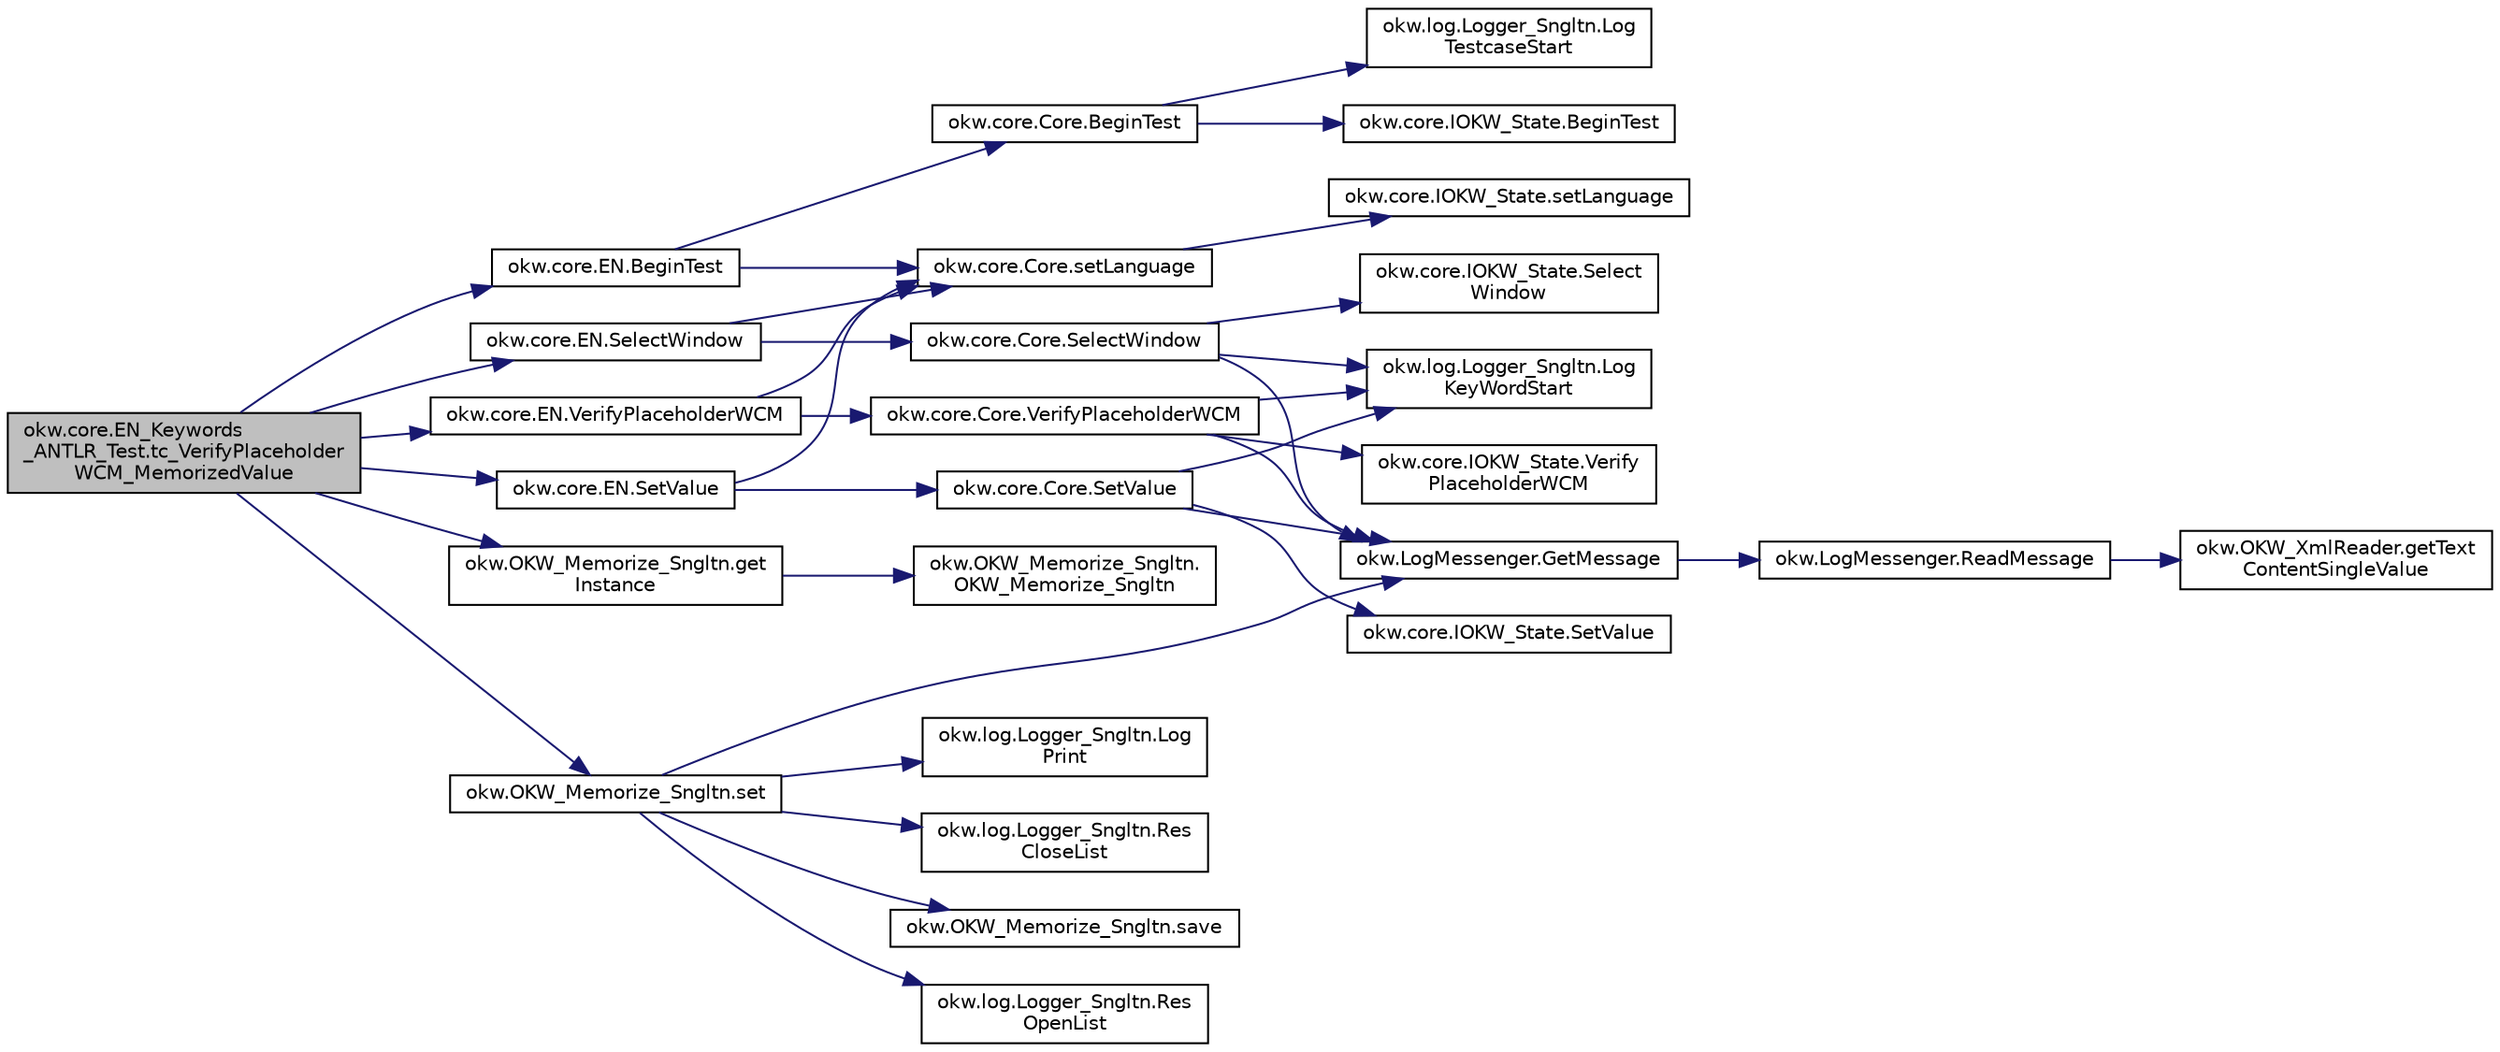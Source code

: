 digraph "okw.core.EN_Keywords_ANTLR_Test.tc_VerifyPlaceholderWCM_MemorizedValue"
{
 // INTERACTIVE_SVG=YES
 // LATEX_PDF_SIZE
  edge [fontname="Helvetica",fontsize="10",labelfontname="Helvetica",labelfontsize="10"];
  node [fontname="Helvetica",fontsize="10",shape=record];
  rankdir="LR";
  Node1059 [label="okw.core.EN_Keywords\l_ANTLR_Test.tc_VerifyPlaceholder\lWCM_MemorizedValue",height=0.2,width=0.4,color="black", fillcolor="grey75", style="filled", fontcolor="black",tooltip=" "];
  Node1059 -> Node1060 [color="midnightblue",fontsize="10",style="solid",fontname="Helvetica"];
  Node1060 [label="okw.core.EN.BeginTest",height=0.2,width=0.4,color="black", fillcolor="white", style="filled",URL="$classokw_1_1core_1_1_e_n.html#aef613b0a3e6bb8a9623984db145cae69",tooltip="Markiert den Anfang eines neuen Testfalls."];
  Node1060 -> Node1061 [color="midnightblue",fontsize="10",style="solid",fontname="Helvetica"];
  Node1061 [label="okw.core.Core.setLanguage",height=0.2,width=0.4,color="black", fillcolor="white", style="filled",URL="$classokw_1_1core_1_1_core.html#ab4e0f723d27cb11c944ec4c82c426100",tooltip="Setzt die Sprache auf den gegebenen wert Language."];
  Node1061 -> Node1062 [color="midnightblue",fontsize="10",style="solid",fontname="Helvetica"];
  Node1062 [label="okw.core.IOKW_State.setLanguage",height=0.2,width=0.4,color="black", fillcolor="white", style="filled",URL="$interfaceokw_1_1core_1_1_i_o_k_w___state.html#a866baa0bde08a47418f54d63bdb56097",tooltip="Interne Methode zum setzen der Sprache für die sprachabhängigen Ausgaben der Dokumentation (Log)."];
  Node1060 -> Node1063 [color="midnightblue",fontsize="10",style="solid",fontname="Helvetica"];
  Node1063 [label="okw.core.Core.BeginTest",height=0.2,width=0.4,color="black", fillcolor="white", style="filled",URL="$classokw_1_1core_1_1_core.html#acfefe92468c9eb9e951846372726c4d8",tooltip="Markiert den Anfang eines neuen Testfalls."];
  Node1063 -> Node1064 [color="midnightblue",fontsize="10",style="solid",fontname="Helvetica"];
  Node1064 [label="okw.log.Logger_Sngltn.Log\lTestcaseStart",height=0.2,width=0.4,color="black", fillcolor="white", style="filled",URL="$classokw_1_1log_1_1_logger___sngltn.html#a60f4ad59db847ae61df928f9920f3deb",tooltip="Ausgabe des Testfalls."];
  Node1063 -> Node1065 [color="midnightblue",fontsize="10",style="solid",fontname="Helvetica"];
  Node1065 [label="okw.core.IOKW_State.BeginTest",height=0.2,width=0.4,color="black", fillcolor="white", style="filled",URL="$interfaceokw_1_1core_1_1_i_o_k_w___state.html#ae5480ddb1fc37eade5d899d335bc4b13",tooltip="Markiert den Anfang eines neuen Testfalls."];
  Node1059 -> Node1066 [color="midnightblue",fontsize="10",style="solid",fontname="Helvetica"];
  Node1066 [label="okw.core.EN.SelectWindow",height=0.2,width=0.4,color="black", fillcolor="white", style="filled",URL="$classokw_1_1core_1_1_e_n.html#a2b61c2b39a9cfdbdfd25fe0e3d43785b",tooltip="Setzt den Kontext auf das gegebene Fenster."];
  Node1066 -> Node1061 [color="midnightblue",fontsize="10",style="solid",fontname="Helvetica"];
  Node1066 -> Node1067 [color="midnightblue",fontsize="10",style="solid",fontname="Helvetica"];
  Node1067 [label="okw.core.Core.SelectWindow",height=0.2,width=0.4,color="black", fillcolor="white", style="filled",URL="$classokw_1_1core_1_1_core.html#a6a68660eb5e34965522896e2a5c48314",tooltip="Setzt den Kontext auf das gegebene Fenster."];
  Node1067 -> Node1068 [color="midnightblue",fontsize="10",style="solid",fontname="Helvetica"];
  Node1068 [label="okw.log.Logger_Sngltn.Log\lKeyWordStart",height=0.2,width=0.4,color="black", fillcolor="white", style="filled",URL="$classokw_1_1log_1_1_logger___sngltn.html#a70ec25e200e00ecefc544e8fd371d2ef",tooltip="Ausgabe eines Schlüsselwortes."];
  Node1067 -> Node1069 [color="midnightblue",fontsize="10",style="solid",fontname="Helvetica"];
  Node1069 [label="okw.LogMessenger.GetMessage",height=0.2,width=0.4,color="black", fillcolor="white", style="filled",URL="$classokw_1_1_log_messenger.html#af225d1f037d47b3b085175c09d78bdd2",tooltip="Holt die Log-Meldung für MethodeNmae/Textkey ohne weitere Parameter."];
  Node1069 -> Node1070 [color="midnightblue",fontsize="10",style="solid",fontname="Helvetica"];
  Node1070 [label="okw.LogMessenger.ReadMessage",height=0.2,width=0.4,color="black", fillcolor="white", style="filled",URL="$classokw_1_1_log_messenger.html#a530cd6ab82ec82a04206a2e976ec06e3",tooltip="Interne Kernfunktion holt die Log-Meldung mit Platzhaltern aus der XML-Datei."];
  Node1070 -> Node1071 [color="midnightblue",fontsize="10",style="solid",fontname="Helvetica"];
  Node1071 [label="okw.OKW_XmlReader.getText\lContentSingleValue",height=0.2,width=0.4,color="black", fillcolor="white", style="filled",URL="$classokw_1_1_o_k_w___xml_reader.html#ab920b5335a2e1429c14cc5f8e79f39eb",tooltip="Lies den TextContent eines Tag."];
  Node1067 -> Node1072 [color="midnightblue",fontsize="10",style="solid",fontname="Helvetica"];
  Node1072 [label="okw.core.IOKW_State.Select\lWindow",height=0.2,width=0.4,color="black", fillcolor="white", style="filled",URL="$interfaceokw_1_1core_1_1_i_o_k_w___state.html#ad4fc9610ed5b1176590a45b55e6ac7f0",tooltip="Setzt den Kontext auf das gegebene Fenster."];
  Node1059 -> Node1073 [color="midnightblue",fontsize="10",style="solid",fontname="Helvetica"];
  Node1073 [label="okw.OKW_Memorize_Sngltn.get\lInstance",height=0.2,width=0.4,color="black", fillcolor="white", style="filled",URL="$classokw_1_1_o_k_w___memorize___sngltn.html#a108813fb1dfa22043cdf1156513a57d3",tooltip="Diese Methode gibt die einzige Instanz dieser Klasse zurück."];
  Node1073 -> Node1074 [color="midnightblue",fontsize="10",style="solid",fontname="Helvetica"];
  Node1074 [label="okw.OKW_Memorize_Sngltn.\lOKW_Memorize_Sngltn",height=0.2,width=0.4,color="black", fillcolor="white", style="filled",URL="$classokw_1_1_o_k_w___memorize___sngltn.html#a12aa85f3e36dabb70ea713a400dd3c36",tooltip="Privater Konstruktor dieser Klasse."];
  Node1059 -> Node1075 [color="midnightblue",fontsize="10",style="solid",fontname="Helvetica"];
  Node1075 [label="okw.OKW_Memorize_Sngltn.set",height=0.2,width=0.4,color="black", fillcolor="white", style="filled",URL="$classokw_1_1_o_k_w___memorize___sngltn.html#a77acdbf6b56b381439a16f96b54e6fbd",tooltip="Setzt/Merkt sich das MemKey/Value-Paar."];
  Node1075 -> Node1069 [color="midnightblue",fontsize="10",style="solid",fontname="Helvetica"];
  Node1075 -> Node1076 [color="midnightblue",fontsize="10",style="solid",fontname="Helvetica"];
  Node1076 [label="okw.log.Logger_Sngltn.Res\lOpenList",height=0.2,width=0.4,color="black", fillcolor="white", style="filled",URL="$classokw_1_1log_1_1_logger___sngltn.html#ab4fc711bb4c754f251372ff3b14ab9c9",tooltip="Creates a new hierarchical level in the results file."];
  Node1075 -> Node1077 [color="midnightblue",fontsize="10",style="solid",fontname="Helvetica"];
  Node1077 [label="okw.log.Logger_Sngltn.Log\lPrint",height=0.2,width=0.4,color="black", fillcolor="white", style="filled",URL="$classokw_1_1log_1_1_logger___sngltn.html#a8ebceaddd6cc6963ddb8e08c72ea808c",tooltip="LogPrint Function: Prints the values of expressions to the results file."];
  Node1075 -> Node1078 [color="midnightblue",fontsize="10",style="solid",fontname="Helvetica"];
  Node1078 [label="okw.log.Logger_Sngltn.Res\lCloseList",height=0.2,width=0.4,color="black", fillcolor="white", style="filled",URL="$classokw_1_1log_1_1_logger___sngltn.html#a9b54104f7e0b4c0a473877b19dfaed56",tooltip="Closes a hierarchical level in the results file that was opened with ResOpenList."];
  Node1075 -> Node1079 [color="midnightblue",fontsize="10",style="solid",fontname="Helvetica"];
  Node1079 [label="okw.OKW_Memorize_Sngltn.save",height=0.2,width=0.4,color="black", fillcolor="white", style="filled",URL="$classokw_1_1_o_k_w___memorize___sngltn.html#a3ff14b0c6e596369e1437c59888a104f",tooltip="Liest die Werte der Klasse OKW_Memorize aus einer Datei, gegeben in OKW.OKW_Ini.Xml_Ini_xml,..."];
  Node1059 -> Node1080 [color="midnightblue",fontsize="10",style="solid",fontname="Helvetica"];
  Node1080 [label="okw.core.EN.SetValue",height=0.2,width=0.4,color="black", fillcolor="white", style="filled",URL="$classokw_1_1core_1_1_e_n.html#a3de04697f1873ab6773a068a3159f1d1",tooltip="Setzt den Wert des gegebenen Fensterobjekts auf den gegebenen Wert."];
  Node1080 -> Node1061 [color="midnightblue",fontsize="10",style="solid",fontname="Helvetica"];
  Node1080 -> Node1081 [color="midnightblue",fontsize="10",style="solid",fontname="Helvetica"];
  Node1081 [label="okw.core.Core.SetValue",height=0.2,width=0.4,color="black", fillcolor="white", style="filled",URL="$classokw_1_1core_1_1_core.html#a7088065564f2909025435c0c5594926c",tooltip="Setzt den Wert des gegebenen Fensterobjekts auf den gegebenen Wert."];
  Node1081 -> Node1068 [color="midnightblue",fontsize="10",style="solid",fontname="Helvetica"];
  Node1081 -> Node1069 [color="midnightblue",fontsize="10",style="solid",fontname="Helvetica"];
  Node1081 -> Node1082 [color="midnightblue",fontsize="10",style="solid",fontname="Helvetica"];
  Node1082 [label="okw.core.IOKW_State.SetValue",height=0.2,width=0.4,color="black", fillcolor="white", style="filled",URL="$interfaceokw_1_1core_1_1_i_o_k_w___state.html#a301021976f71d79ff9054052b3b9ca38",tooltip="Setzt den Wert des gegebenen Fensterobjekts auf den gegebenen Wert."];
  Node1059 -> Node1083 [color="midnightblue",fontsize="10",style="solid",fontname="Helvetica"];
  Node1083 [label="okw.core.EN.VerifyPlaceholderWCM",height=0.2,width=0.4,color="black", fillcolor="white", style="filled",URL="$classokw_1_1core_1_1_e_n.html#a333511d03dcf0f00fb3490abf46e6366",tooltip="Überprüft den Platzhalter des Objektes."];
  Node1083 -> Node1061 [color="midnightblue",fontsize="10",style="solid",fontname="Helvetica"];
  Node1083 -> Node1084 [color="midnightblue",fontsize="10",style="solid",fontname="Helvetica"];
  Node1084 [label="okw.core.Core.VerifyPlaceholderWCM",height=0.2,width=0.4,color="black", fillcolor="white", style="filled",URL="$classokw_1_1core_1_1_core.html#a350cf4a9c66f2bed02b6f5f847b5ad49",tooltip="Überprüft den Platzhalter des Objektes."];
  Node1084 -> Node1068 [color="midnightblue",fontsize="10",style="solid",fontname="Helvetica"];
  Node1084 -> Node1069 [color="midnightblue",fontsize="10",style="solid",fontname="Helvetica"];
  Node1084 -> Node1085 [color="midnightblue",fontsize="10",style="solid",fontname="Helvetica"];
  Node1085 [label="okw.core.IOKW_State.Verify\lPlaceholderWCM",height=0.2,width=0.4,color="black", fillcolor="white", style="filled",URL="$interfaceokw_1_1core_1_1_i_o_k_w___state.html#a7237e17efad625529519a95032ae346f",tooltip="Überprüft den Platzhalter des Objektes."];
}
